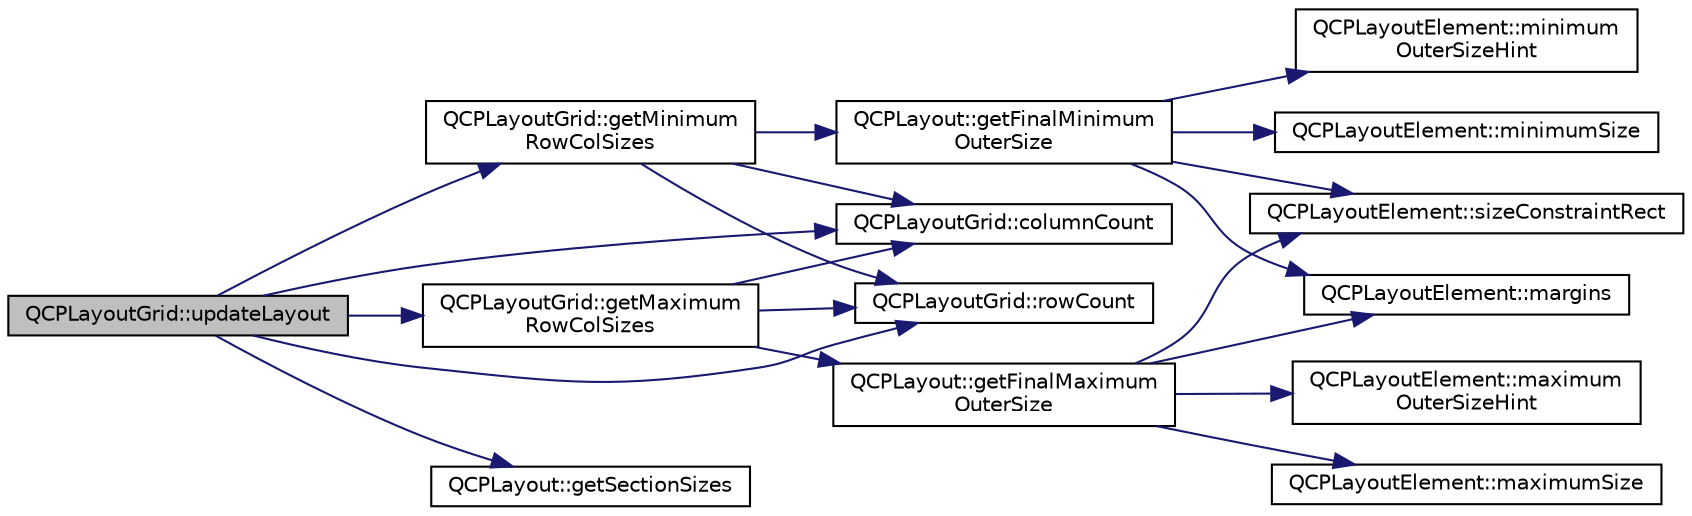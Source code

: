 digraph "QCPLayoutGrid::updateLayout"
{
  edge [fontname="Helvetica",fontsize="10",labelfontname="Helvetica",labelfontsize="10"];
  node [fontname="Helvetica",fontsize="10",shape=record];
  rankdir="LR";
  Node333 [label="QCPLayoutGrid::updateLayout",height=0.2,width=0.4,color="black", fillcolor="grey75", style="filled", fontcolor="black"];
  Node333 -> Node334 [color="midnightblue",fontsize="10",style="solid",fontname="Helvetica"];
  Node334 [label="QCPLayoutGrid::getMinimum\lRowColSizes",height=0.2,width=0.4,color="black", fillcolor="white", style="filled",URL="$class_q_c_p_layout_grid.html#a4b9a251919936f127a63fc1b9911cd4e"];
  Node334 -> Node335 [color="midnightblue",fontsize="10",style="solid",fontname="Helvetica"];
  Node335 [label="QCPLayoutGrid::columnCount",height=0.2,width=0.4,color="black", fillcolor="white", style="filled",URL="$class_q_c_p_layout_grid.html#a1a2962cbf45011405b64b913afa8e7a2"];
  Node334 -> Node336 [color="midnightblue",fontsize="10",style="solid",fontname="Helvetica"];
  Node336 [label="QCPLayoutGrid::rowCount",height=0.2,width=0.4,color="black", fillcolor="white", style="filled",URL="$class_q_c_p_layout_grid.html#a19c66fd76cbce58a8e94f33797e0c0aa"];
  Node334 -> Node337 [color="midnightblue",fontsize="10",style="solid",fontname="Helvetica"];
  Node337 [label="QCPLayout::getFinalMinimum\lOuterSize",height=0.2,width=0.4,color="black", fillcolor="white", style="filled",URL="$class_q_c_p_layout.html#a864fddc84721f186663faf3683f1fa70"];
  Node337 -> Node338 [color="midnightblue",fontsize="10",style="solid",fontname="Helvetica"];
  Node338 [label="QCPLayoutElement::minimum\lOuterSizeHint",height=0.2,width=0.4,color="black", fillcolor="white", style="filled",URL="$class_q_c_p_layout_element.html#a46789036c4fcb190fa374f91321d7c09"];
  Node337 -> Node339 [color="midnightblue",fontsize="10",style="solid",fontname="Helvetica"];
  Node339 [label="QCPLayoutElement::minimumSize",height=0.2,width=0.4,color="black", fillcolor="white", style="filled",URL="$class_q_c_p_layout_element.html#a60d4295468a2b57fe91f6f68e20c3993"];
  Node337 -> Node340 [color="midnightblue",fontsize="10",style="solid",fontname="Helvetica"];
  Node340 [label="QCPLayoutElement::sizeConstraintRect",height=0.2,width=0.4,color="black", fillcolor="white", style="filled",URL="$class_q_c_p_layout_element.html#a66136f121ee3e1c933b748761203cab4"];
  Node337 -> Node341 [color="midnightblue",fontsize="10",style="solid",fontname="Helvetica"];
  Node341 [label="QCPLayoutElement::margins",height=0.2,width=0.4,color="black", fillcolor="white", style="filled",URL="$class_q_c_p_layout_element.html#af4ac9450aa2d60863bf3a8ea0c940c9d"];
  Node333 -> Node342 [color="midnightblue",fontsize="10",style="solid",fontname="Helvetica"];
  Node342 [label="QCPLayoutGrid::getMaximum\lRowColSizes",height=0.2,width=0.4,color="black", fillcolor="white", style="filled",URL="$class_q_c_p_layout_grid.html#a9be77011ec5b5dfbe7fbda126659e1eb"];
  Node342 -> Node335 [color="midnightblue",fontsize="10",style="solid",fontname="Helvetica"];
  Node342 -> Node336 [color="midnightblue",fontsize="10",style="solid",fontname="Helvetica"];
  Node342 -> Node343 [color="midnightblue",fontsize="10",style="solid",fontname="Helvetica"];
  Node343 [label="QCPLayout::getFinalMaximum\lOuterSize",height=0.2,width=0.4,color="black", fillcolor="white", style="filled",URL="$class_q_c_p_layout.html#add49fd6843821a6126914b837ed52e22"];
  Node343 -> Node344 [color="midnightblue",fontsize="10",style="solid",fontname="Helvetica"];
  Node344 [label="QCPLayoutElement::maximum\lOuterSizeHint",height=0.2,width=0.4,color="black", fillcolor="white", style="filled",URL="$class_q_c_p_layout_element.html#ad96efb977a26e360e8a64a4c1e56456d"];
  Node343 -> Node345 [color="midnightblue",fontsize="10",style="solid",fontname="Helvetica"];
  Node345 [label="QCPLayoutElement::maximumSize",height=0.2,width=0.4,color="black", fillcolor="white", style="filled",URL="$class_q_c_p_layout_element.html#afb9503858d4aa0f3b9f1794b084fb40a"];
  Node343 -> Node340 [color="midnightblue",fontsize="10",style="solid",fontname="Helvetica"];
  Node343 -> Node341 [color="midnightblue",fontsize="10",style="solid",fontname="Helvetica"];
  Node333 -> Node336 [color="midnightblue",fontsize="10",style="solid",fontname="Helvetica"];
  Node333 -> Node335 [color="midnightblue",fontsize="10",style="solid",fontname="Helvetica"];
  Node333 -> Node346 [color="midnightblue",fontsize="10",style="solid",fontname="Helvetica"];
  Node346 [label="QCPLayout::getSectionSizes",height=0.2,width=0.4,color="black", fillcolor="white", style="filled",URL="$class_q_c_p_layout.html#a3e77be8006d39f2aafc1313d6e8fc3fd"];
}
